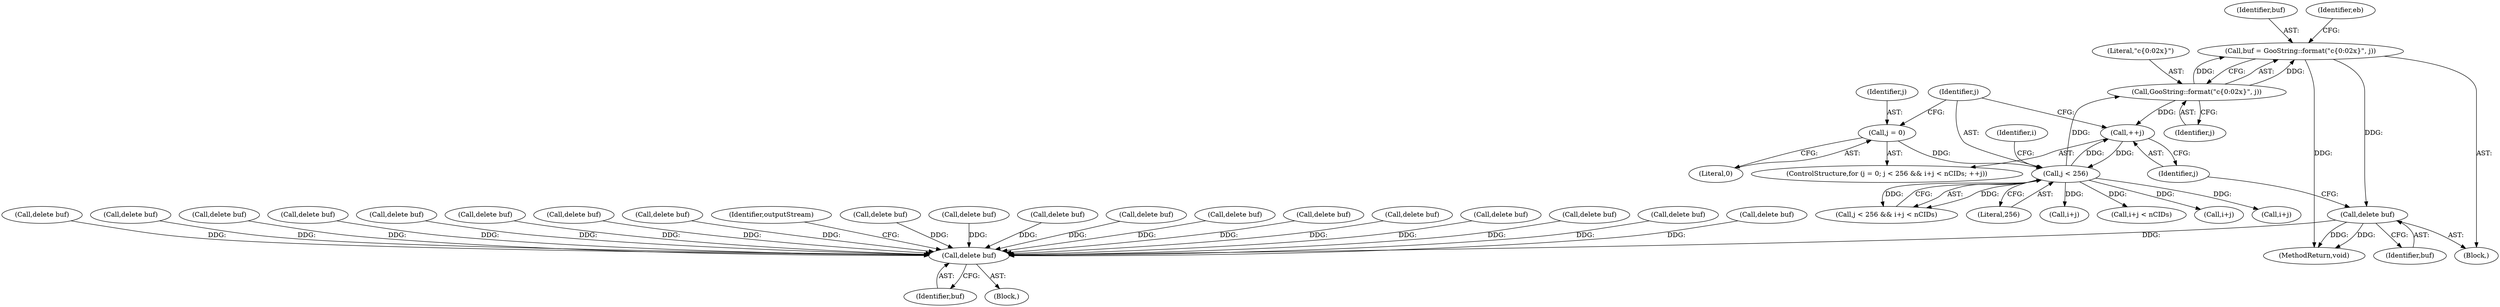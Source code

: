 digraph "0_poppler_da63c35549e8852a410946ab016a3f25ac701bdf@API" {
"1001258" [label="(Call,delete buf)"];
"1001237" [label="(Call,buf = GooString::format(\"c{0:02x}\", j))"];
"1001239" [label="(Call,GooString::format(\"c{0:02x}\", j))"];
"1001199" [label="(Call,j < 256)"];
"1001207" [label="(Call,++j)"];
"1001195" [label="(Call,j = 0)"];
"1000355" [label="(Call,delete buf)"];
"1001200" [label="(Identifier,j)"];
"1001237" [label="(Call,buf = GooString::format(\"c{0:02x}\", j))"];
"1001238" [label="(Identifier,buf)"];
"1000762" [label="(Call,delete buf)"];
"1001259" [label="(Identifier,buf)"];
"1000842" [label="(Call,delete buf)"];
"1001196" [label="(Identifier,j)"];
"1000658" [label="(Call,delete buf)"];
"1000912" [label="(Call,delete buf)"];
"1001214" [label="(Call,i+j)"];
"1000356" [label="(Identifier,buf)"];
"1001236" [label="(Block,)"];
"1000355" [label="(Call,delete buf)"];
"1000295" [label="(Block,)"];
"1001239" [label="(Call,GooString::format(\"c{0:02x}\", j))"];
"1001199" [label="(Call,j < 256)"];
"1001135" [label="(Call,delete buf)"];
"1001244" [label="(Identifier,eb)"];
"1001202" [label="(Call,i+j < nCIDs)"];
"1000529" [label="(Call,delete buf)"];
"1001194" [label="(ControlStructure,for (j = 0; j < 256 && i+j < nCIDs; ++j))"];
"1001197" [label="(Literal,0)"];
"1000497" [label="(Call,delete buf)"];
"1001111" [label="(Call,delete buf)"];
"1000814" [label="(Call,delete buf)"];
"1001203" [label="(Call,i+j)"];
"1000890" [label="(Call,delete buf)"];
"1001227" [label="(Call,i+j)"];
"1001198" [label="(Call,j < 256 && i+j < nCIDs)"];
"1001240" [label="(Literal,\"c{0:02x}\")"];
"1001087" [label="(Call,delete buf)"];
"1001195" [label="(Call,j = 0)"];
"1001201" [label="(Literal,256)"];
"1000934" [label="(Call,delete buf)"];
"1000477" [label="(Call,delete buf)"];
"1001207" [label="(Call,++j)"];
"1001204" [label="(Identifier,i)"];
"1000866" [label="(Call,delete buf)"];
"1000710" [label="(Call,delete buf)"];
"1000358" [label="(Identifier,outputStream)"];
"1001241" [label="(Identifier,j)"];
"1000982" [label="(Call,delete buf)"];
"1001258" [label="(Call,delete buf)"];
"1000545" [label="(Call,delete buf)"];
"1001034" [label="(Call,delete buf)"];
"1001208" [label="(Identifier,j)"];
"1001475" [label="(MethodReturn,void)"];
"1001063" [label="(Call,delete buf)"];
"1001258" -> "1001236"  [label="AST: "];
"1001258" -> "1001259"  [label="CFG: "];
"1001259" -> "1001258"  [label="AST: "];
"1001208" -> "1001258"  [label="CFG: "];
"1001258" -> "1001475"  [label="DDG: "];
"1001258" -> "1001475"  [label="DDG: "];
"1001258" -> "1000355"  [label="DDG: "];
"1001237" -> "1001258"  [label="DDG: "];
"1001237" -> "1001236"  [label="AST: "];
"1001237" -> "1001239"  [label="CFG: "];
"1001238" -> "1001237"  [label="AST: "];
"1001239" -> "1001237"  [label="AST: "];
"1001244" -> "1001237"  [label="CFG: "];
"1001237" -> "1001475"  [label="DDG: "];
"1001239" -> "1001237"  [label="DDG: "];
"1001239" -> "1001237"  [label="DDG: "];
"1001239" -> "1001241"  [label="CFG: "];
"1001240" -> "1001239"  [label="AST: "];
"1001241" -> "1001239"  [label="AST: "];
"1001239" -> "1001207"  [label="DDG: "];
"1001199" -> "1001239"  [label="DDG: "];
"1001199" -> "1001198"  [label="AST: "];
"1001199" -> "1001201"  [label="CFG: "];
"1001200" -> "1001199"  [label="AST: "];
"1001201" -> "1001199"  [label="AST: "];
"1001204" -> "1001199"  [label="CFG: "];
"1001198" -> "1001199"  [label="CFG: "];
"1001199" -> "1001198"  [label="DDG: "];
"1001199" -> "1001198"  [label="DDG: "];
"1001207" -> "1001199"  [label="DDG: "];
"1001195" -> "1001199"  [label="DDG: "];
"1001199" -> "1001202"  [label="DDG: "];
"1001199" -> "1001203"  [label="DDG: "];
"1001199" -> "1001207"  [label="DDG: "];
"1001199" -> "1001214"  [label="DDG: "];
"1001199" -> "1001227"  [label="DDG: "];
"1001207" -> "1001194"  [label="AST: "];
"1001207" -> "1001208"  [label="CFG: "];
"1001208" -> "1001207"  [label="AST: "];
"1001200" -> "1001207"  [label="CFG: "];
"1001195" -> "1001194"  [label="AST: "];
"1001195" -> "1001197"  [label="CFG: "];
"1001196" -> "1001195"  [label="AST: "];
"1001197" -> "1001195"  [label="AST: "];
"1001200" -> "1001195"  [label="CFG: "];
"1000355" -> "1000295"  [label="AST: "];
"1000355" -> "1000356"  [label="CFG: "];
"1000356" -> "1000355"  [label="AST: "];
"1000358" -> "1000355"  [label="CFG: "];
"1000934" -> "1000355"  [label="DDG: "];
"1000497" -> "1000355"  [label="DDG: "];
"1001087" -> "1000355"  [label="DDG: "];
"1000545" -> "1000355"  [label="DDG: "];
"1001034" -> "1000355"  [label="DDG: "];
"1001063" -> "1000355"  [label="DDG: "];
"1001135" -> "1000355"  [label="DDG: "];
"1000658" -> "1000355"  [label="DDG: "];
"1000477" -> "1000355"  [label="DDG: "];
"1000912" -> "1000355"  [label="DDG: "];
"1001111" -> "1000355"  [label="DDG: "];
"1000890" -> "1000355"  [label="DDG: "];
"1000866" -> "1000355"  [label="DDG: "];
"1000710" -> "1000355"  [label="DDG: "];
"1000842" -> "1000355"  [label="DDG: "];
"1000529" -> "1000355"  [label="DDG: "];
"1000814" -> "1000355"  [label="DDG: "];
"1000762" -> "1000355"  [label="DDG: "];
"1000982" -> "1000355"  [label="DDG: "];
}

